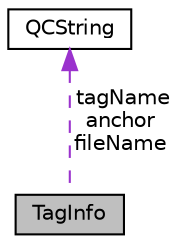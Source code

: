 digraph "TagInfo"
{
 // INTERACTIVE_SVG=YES
 // LATEX_PDF_SIZE
  edge [fontname="Helvetica",fontsize="10",labelfontname="Helvetica",labelfontsize="10"];
  node [fontname="Helvetica",fontsize="10",shape=record];
  Node1 [label="TagInfo",height=0.2,width=0.4,color="black", fillcolor="grey75", style="filled", fontcolor="black",tooltip="This struct is used to capture the tag file information for an Entry."];
  Node2 -> Node1 [dir="back",color="darkorchid3",fontsize="10",style="dashed",label=" tagName\nanchor\nfileName" ,fontname="Helvetica"];
  Node2 [label="QCString",height=0.2,width=0.4,color="black", fillcolor="white", style="filled",URL="$d9/d45/class_q_c_string.html",tooltip="This is an alternative implementation of QCString."];
}
